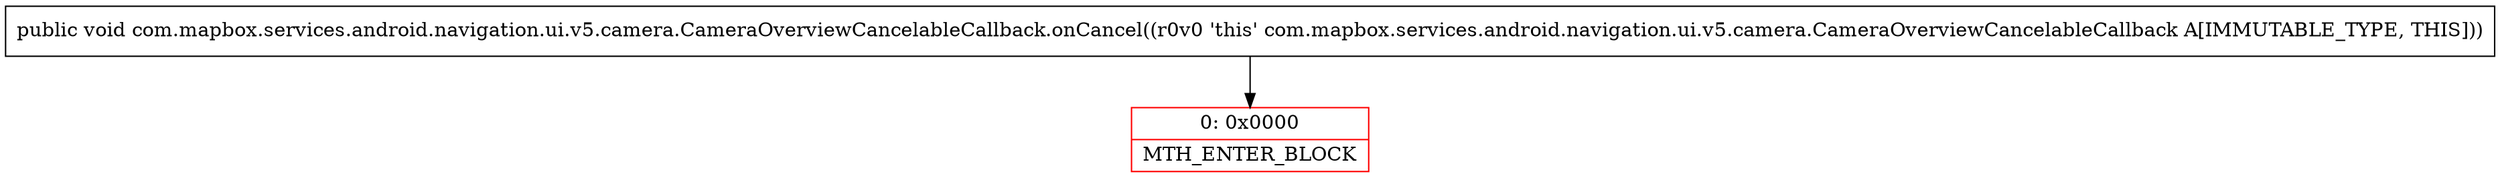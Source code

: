 digraph "CFG forcom.mapbox.services.android.navigation.ui.v5.camera.CameraOverviewCancelableCallback.onCancel()V" {
subgraph cluster_Region_25682246 {
label = "R(0)";
node [shape=record,color=blue];
}
Node_0 [shape=record,color=red,label="{0\:\ 0x0000|MTH_ENTER_BLOCK\l}"];
MethodNode[shape=record,label="{public void com.mapbox.services.android.navigation.ui.v5.camera.CameraOverviewCancelableCallback.onCancel((r0v0 'this' com.mapbox.services.android.navigation.ui.v5.camera.CameraOverviewCancelableCallback A[IMMUTABLE_TYPE, THIS])) }"];
MethodNode -> Node_0;
}

